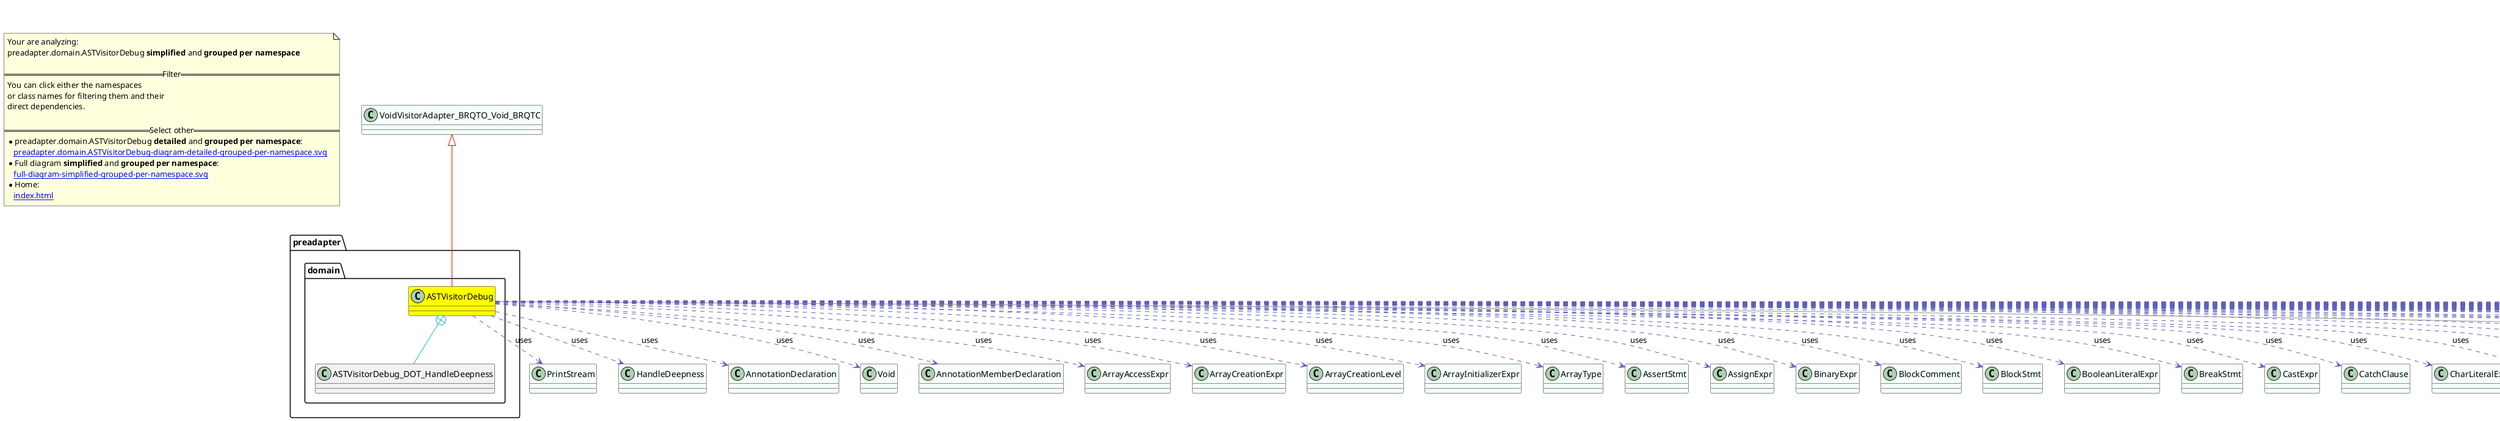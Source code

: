 @startuml
title <size:20>preadapter.domain.ASTVisitorDebug **simplified** and **grouped per namespace**</size>
note "Your are analyzing:\npreadapter.domain.ASTVisitorDebug **simplified** and **grouped per namespace**\n\n==Filter==\nYou can click either the namespaces \nor class names for filtering them and their\ndirect dependencies.\n\n==Select other==\n* preadapter.domain.ASTVisitorDebug **detailed** and **grouped per namespace**:\n   [[preadapter.domain.ASTVisitorDebug-diagram-detailed-grouped-per-namespace.svg]]\n* Full diagram **simplified** and **grouped per namespace**:\n   [[full-diagram-simplified-grouped-per-namespace.svg]]\n* Home:\n   [[index.html]]" as FloatingNote
class VoidVisitorAdapter_BRQTO_Void_BRQTC [[VoidVisitorAdapter_BRQTO_Void_BRQTC-diagram-simplified-grouped-per-namespace.svg]] #MintCream {
}
class PrintStream [[PrintStream-diagram-simplified-grouped-per-namespace.svg]] #MintCream {
}
class HandleDeepness [[HandleDeepness-diagram-simplified-grouped-per-namespace.svg]] #MintCream {
}
class AnnotationDeclaration [[AnnotationDeclaration-diagram-simplified-grouped-per-namespace.svg]] #MintCream {
}
class Void [[Void-diagram-simplified-grouped-per-namespace.svg]] #MintCream {
}
class AnnotationMemberDeclaration [[AnnotationMemberDeclaration-diagram-simplified-grouped-per-namespace.svg]] #MintCream {
}
class ArrayAccessExpr [[ArrayAccessExpr-diagram-simplified-grouped-per-namespace.svg]] #MintCream {
}
class ArrayCreationExpr [[ArrayCreationExpr-diagram-simplified-grouped-per-namespace.svg]] #MintCream {
}
class ArrayCreationLevel [[ArrayCreationLevel-diagram-simplified-grouped-per-namespace.svg]] #MintCream {
}
class ArrayInitializerExpr [[ArrayInitializerExpr-diagram-simplified-grouped-per-namespace.svg]] #MintCream {
}
class ArrayType [[ArrayType-diagram-simplified-grouped-per-namespace.svg]] #MintCream {
}
class AssertStmt [[AssertStmt-diagram-simplified-grouped-per-namespace.svg]] #MintCream {
}
class AssignExpr [[AssignExpr-diagram-simplified-grouped-per-namespace.svg]] #MintCream {
}
class BinaryExpr [[BinaryExpr-diagram-simplified-grouped-per-namespace.svg]] #MintCream {
}
class BlockComment [[BlockComment-diagram-simplified-grouped-per-namespace.svg]] #MintCream {
}
class BlockStmt [[BlockStmt-diagram-simplified-grouped-per-namespace.svg]] #MintCream {
}
class BooleanLiteralExpr [[BooleanLiteralExpr-diagram-simplified-grouped-per-namespace.svg]] #MintCream {
}
class BreakStmt [[BreakStmt-diagram-simplified-grouped-per-namespace.svg]] #MintCream {
}
class CastExpr [[CastExpr-diagram-simplified-grouped-per-namespace.svg]] #MintCream {
}
class CatchClause [[CatchClause-diagram-simplified-grouped-per-namespace.svg]] #MintCream {
}
class CharLiteralExpr [[CharLiteralExpr-diagram-simplified-grouped-per-namespace.svg]] #MintCream {
}
class ClassExpr [[ClassExpr-diagram-simplified-grouped-per-namespace.svg]] #MintCream {
}
class ClassOrInterfaceDeclaration [[ClassOrInterfaceDeclaration-diagram-simplified-grouped-per-namespace.svg]] #MintCream {
}
class ClassOrInterfaceType [[ClassOrInterfaceType-diagram-simplified-grouped-per-namespace.svg]] #MintCream {
}
class CompilationUnit [[CompilationUnit-diagram-simplified-grouped-per-namespace.svg]] #MintCream {
}
class ConditionalExpr [[ConditionalExpr-diagram-simplified-grouped-per-namespace.svg]] #MintCream {
}
class ConstructorDeclaration [[ConstructorDeclaration-diagram-simplified-grouped-per-namespace.svg]] #MintCream {
}
class ContinueStmt [[ContinueStmt-diagram-simplified-grouped-per-namespace.svg]] #MintCream {
}
class DoStmt [[DoStmt-diagram-simplified-grouped-per-namespace.svg]] #MintCream {
}
class DoubleLiteralExpr [[DoubleLiteralExpr-diagram-simplified-grouped-per-namespace.svg]] #MintCream {
}
class EmptyStmt [[EmptyStmt-diagram-simplified-grouped-per-namespace.svg]] #MintCream {
}
class EnclosedExpr [[EnclosedExpr-diagram-simplified-grouped-per-namespace.svg]] #MintCream {
}
class EnumConstantDeclaration [[EnumConstantDeclaration-diagram-simplified-grouped-per-namespace.svg]] #MintCream {
}
class EnumDeclaration [[EnumDeclaration-diagram-simplified-grouped-per-namespace.svg]] #MintCream {
}
class ExplicitConstructorInvocationStmt [[ExplicitConstructorInvocationStmt-diagram-simplified-grouped-per-namespace.svg]] #MintCream {
}
class ExpressionStmt [[ExpressionStmt-diagram-simplified-grouped-per-namespace.svg]] #MintCream {
}
class FieldAccessExpr [[FieldAccessExpr-diagram-simplified-grouped-per-namespace.svg]] #MintCream {
}
class FieldDeclaration [[FieldDeclaration-diagram-simplified-grouped-per-namespace.svg]] #MintCream {
}
class ForEachStmt [[ForEachStmt-diagram-simplified-grouped-per-namespace.svg]] #MintCream {
}
class ForStmt [[ForStmt-diagram-simplified-grouped-per-namespace.svg]] #MintCream {
}
class IfStmt [[IfStmt-diagram-simplified-grouped-per-namespace.svg]] #MintCream {
}
class ImportDeclaration [[ImportDeclaration-diagram-simplified-grouped-per-namespace.svg]] #MintCream {
}
class InitializerDeclaration [[InitializerDeclaration-diagram-simplified-grouped-per-namespace.svg]] #MintCream {
}
class InstanceOfExpr [[InstanceOfExpr-diagram-simplified-grouped-per-namespace.svg]] #MintCream {
}
class IntegerLiteralExpr [[IntegerLiteralExpr-diagram-simplified-grouped-per-namespace.svg]] #MintCream {
}
class IntersectionType [[IntersectionType-diagram-simplified-grouped-per-namespace.svg]] #MintCream {
}
class JavadocComment [[JavadocComment-diagram-simplified-grouped-per-namespace.svg]] #MintCream {
}
class LabeledStmt [[LabeledStmt-diagram-simplified-grouped-per-namespace.svg]] #MintCream {
}
class LambdaExpr [[LambdaExpr-diagram-simplified-grouped-per-namespace.svg]] #MintCream {
}
class LineComment [[LineComment-diagram-simplified-grouped-per-namespace.svg]] #MintCream {
}
class LocalClassDeclarationStmt [[LocalClassDeclarationStmt-diagram-simplified-grouped-per-namespace.svg]] #MintCream {
}
class LongLiteralExpr [[LongLiteralExpr-diagram-simplified-grouped-per-namespace.svg]] #MintCream {
}
class MarkerAnnotationExpr [[MarkerAnnotationExpr-diagram-simplified-grouped-per-namespace.svg]] #MintCream {
}
class MemberValuetuple [[MemberValuetuple-diagram-simplified-grouped-per-namespace.svg]] #MintCream {
}
class MethodCallExpr [[MethodCallExpr-diagram-simplified-grouped-per-namespace.svg]] #MintCream {
}
class MethodDeclaration [[MethodDeclaration-diagram-simplified-grouped-per-namespace.svg]] #MintCream {
}
class MethodReferenceExpr [[MethodReferenceExpr-diagram-simplified-grouped-per-namespace.svg]] #MintCream {
}
class ModuleDeclaration [[ModuleDeclaration-diagram-simplified-grouped-per-namespace.svg]] #MintCream {
}
class ModuleExportsDirective [[ModuleExportsDirective-diagram-simplified-grouped-per-namespace.svg]] #MintCream {
}
class ModuleOpensDirective [[ModuleOpensDirective-diagram-simplified-grouped-per-namespace.svg]] #MintCream {
}
class ModuleProvidesDirective [[ModuleProvidesDirective-diagram-simplified-grouped-per-namespace.svg]] #MintCream {
}
class ModuleRequiresDirective [[ModuleRequiresDirective-diagram-simplified-grouped-per-namespace.svg]] #MintCream {
}
class ModuleUsesDirective [[ModuleUsesDirective-diagram-simplified-grouped-per-namespace.svg]] #MintCream {
}
class Name [[Name-diagram-simplified-grouped-per-namespace.svg]] #MintCream {
}
class NameExpr [[NameExpr-diagram-simplified-grouped-per-namespace.svg]] #MintCream {
}
class Nodelist [[Nodelist-diagram-simplified-grouped-per-namespace.svg]] #MintCream {
}
class NormalAnnotationExpr [[NormalAnnotationExpr-diagram-simplified-grouped-per-namespace.svg]] #MintCream {
}
class NullLiteralExpr [[NullLiteralExpr-diagram-simplified-grouped-per-namespace.svg]] #MintCream {
}
class ObjectCreationExpr [[ObjectCreationExpr-diagram-simplified-grouped-per-namespace.svg]] #MintCream {
}
class PackageDeclaration [[PackageDeclaration-diagram-simplified-grouped-per-namespace.svg]] #MintCream {
}
class Parameter [[Parameter-diagram-simplified-grouped-per-namespace.svg]] #MintCream {
}
class PrimitiveType [[PrimitiveType-diagram-simplified-grouped-per-namespace.svg]] #MintCream {
}
class ReturnStmt [[ReturnStmt-diagram-simplified-grouped-per-namespace.svg]] #MintCream {
}
class SimpleName [[SimpleName-diagram-simplified-grouped-per-namespace.svg]] #MintCream {
}
class SingleMemberAnnotationExpr [[SingleMemberAnnotationExpr-diagram-simplified-grouped-per-namespace.svg]] #MintCream {
}
class StringLiteralExpr [[StringLiteralExpr-diagram-simplified-grouped-per-namespace.svg]] #MintCream {
}
class SuperExpr [[SuperExpr-diagram-simplified-grouped-per-namespace.svg]] #MintCream {
}
class SwitchEntry [[SwitchEntry-diagram-simplified-grouped-per-namespace.svg]] #MintCream {
}
class SwitchStmt [[SwitchStmt-diagram-simplified-grouped-per-namespace.svg]] #MintCream {
}
class SynchronizedStmt [[SynchronizedStmt-diagram-simplified-grouped-per-namespace.svg]] #MintCream {
}
class ThisExpr [[ThisExpr-diagram-simplified-grouped-per-namespace.svg]] #MintCream {
}
class ThrowStmt [[ThrowStmt-diagram-simplified-grouped-per-namespace.svg]] #MintCream {
}
class TryStmt [[TryStmt-diagram-simplified-grouped-per-namespace.svg]] #MintCream {
}
class TypeExpr [[TypeExpr-diagram-simplified-grouped-per-namespace.svg]] #MintCream {
}
class TypeParameter [[TypeParameter-diagram-simplified-grouped-per-namespace.svg]] #MintCream {
}
class UnaryExpr [[UnaryExpr-diagram-simplified-grouped-per-namespace.svg]] #MintCream {
}
class UnionType [[UnionType-diagram-simplified-grouped-per-namespace.svg]] #MintCream {
}
class UnknownType [[UnknownType-diagram-simplified-grouped-per-namespace.svg]] #MintCream {
}
class UnparsableStmt [[UnparsableStmt-diagram-simplified-grouped-per-namespace.svg]] #MintCream {
}
class VariableDeclarationExpr [[VariableDeclarationExpr-diagram-simplified-grouped-per-namespace.svg]] #MintCream {
}
class VariableDeclarator [[VariableDeclarator-diagram-simplified-grouped-per-namespace.svg]] #MintCream {
}
class VoidType [[VoidType-diagram-simplified-grouped-per-namespace.svg]] #MintCream {
}
class WhileStmt [[WhileStmt-diagram-simplified-grouped-per-namespace.svg]] #MintCream {
}
class WildcardType [[WildcardType-diagram-simplified-grouped-per-namespace.svg]] #MintCream {
}
class String_BRQTO__BRQTC [[String_BRQTO__BRQTC-diagram-simplified-grouped-per-namespace.svg]] #MintCream {
}
' Closing all previous_sub_namespace_list namespace None because file analysis is finished.
namespace preadapter [[preadapter-diagram-simplified-grouped-per-namespace.svg]] {
namespace preadapter.domain [[preadapter.domain-diagram-simplified-grouped-per-namespace.svg]] {
  class preadapter.domain.ASTVisitorDebug [[preadapter.domain.ASTVisitorDebug-diagram-simplified-grouped-per-namespace.svg]] #yellow {
  }
  class preadapter.domain.ASTVisitorDebug_DOT_HandleDeepness [[preadapter.domain.ASTVisitorDebug_DOT_HandleDeepness-diagram-simplified-grouped-per-namespace.svg]]  {
  }
'Compared namespace preadapter.domain [[preadapter.domain-diagram-simplified-grouped-per-namespace.svg]] { with last element of   }
' Closing all previous_sub_namespace_list namespace None because file analysis is finished.
' Closing namespace domain
}
' Closing namespace preadapter
}
 ' *************************************** 
 ' *************************************** 
 ' *************************************** 
' Class relations extracted from namespace:
' 
' Class relations extracted from namespace:
' preadapter.domain
VoidVisitorAdapter_BRQTO_Void_BRQTC <|-[#red]- preadapter.domain.ASTVisitorDebug
preadapter.domain.ASTVisitorDebug +-[#10BBBB]- preadapter.domain.ASTVisitorDebug_DOT_HandleDeepness 
preadapter.domain.ASTVisitorDebug .[#6060BB].> PrintStream  : uses 
preadapter.domain.ASTVisitorDebug .[#6060BB].> HandleDeepness  : uses 
preadapter.domain.ASTVisitorDebug .[#6060BB].> AnnotationDeclaration  : uses 
preadapter.domain.ASTVisitorDebug .[#6060BB].> Void  : uses 
preadapter.domain.ASTVisitorDebug .[#6060BB].> AnnotationMemberDeclaration  : uses 
preadapter.domain.ASTVisitorDebug .[#6060BB].> ArrayAccessExpr  : uses 
preadapter.domain.ASTVisitorDebug .[#6060BB].> ArrayCreationExpr  : uses 
preadapter.domain.ASTVisitorDebug .[#6060BB].> ArrayCreationLevel  : uses 
preadapter.domain.ASTVisitorDebug .[#6060BB].> ArrayInitializerExpr  : uses 
preadapter.domain.ASTVisitorDebug .[#6060BB].> ArrayType  : uses 
preadapter.domain.ASTVisitorDebug .[#6060BB].> AssertStmt  : uses 
preadapter.domain.ASTVisitorDebug .[#6060BB].> AssignExpr  : uses 
preadapter.domain.ASTVisitorDebug .[#6060BB].> BinaryExpr  : uses 
preadapter.domain.ASTVisitorDebug .[#6060BB].> BlockComment  : uses 
preadapter.domain.ASTVisitorDebug .[#6060BB].> BlockStmt  : uses 
preadapter.domain.ASTVisitorDebug .[#6060BB].> BooleanLiteralExpr  : uses 
preadapter.domain.ASTVisitorDebug .[#6060BB].> BreakStmt  : uses 
preadapter.domain.ASTVisitorDebug .[#6060BB].> CastExpr  : uses 
preadapter.domain.ASTVisitorDebug .[#6060BB].> CatchClause  : uses 
preadapter.domain.ASTVisitorDebug .[#6060BB].> CharLiteralExpr  : uses 
preadapter.domain.ASTVisitorDebug .[#6060BB].> ClassExpr  : uses 
preadapter.domain.ASTVisitorDebug .[#6060BB].> ClassOrInterfaceDeclaration  : uses 
preadapter.domain.ASTVisitorDebug .[#6060BB].> ClassOrInterfaceType  : uses 
preadapter.domain.ASTVisitorDebug .[#6060BB].> CompilationUnit  : uses 
preadapter.domain.ASTVisitorDebug .[#6060BB].> ConditionalExpr  : uses 
preadapter.domain.ASTVisitorDebug .[#6060BB].> ConstructorDeclaration  : uses 
preadapter.domain.ASTVisitorDebug .[#6060BB].> ContinueStmt  : uses 
preadapter.domain.ASTVisitorDebug .[#6060BB].> DoStmt  : uses 
preadapter.domain.ASTVisitorDebug .[#6060BB].> DoubleLiteralExpr  : uses 
preadapter.domain.ASTVisitorDebug .[#6060BB].> EmptyStmt  : uses 
preadapter.domain.ASTVisitorDebug .[#6060BB].> EnclosedExpr  : uses 
preadapter.domain.ASTVisitorDebug .[#6060BB].> EnumConstantDeclaration  : uses 
preadapter.domain.ASTVisitorDebug .[#6060BB].> EnumDeclaration  : uses 
preadapter.domain.ASTVisitorDebug .[#6060BB].> ExplicitConstructorInvocationStmt  : uses 
preadapter.domain.ASTVisitorDebug .[#6060BB].> ExpressionStmt  : uses 
preadapter.domain.ASTVisitorDebug .[#6060BB].> FieldAccessExpr  : uses 
preadapter.domain.ASTVisitorDebug .[#6060BB].> FieldDeclaration  : uses 
preadapter.domain.ASTVisitorDebug .[#6060BB].> ForEachStmt  : uses 
preadapter.domain.ASTVisitorDebug .[#6060BB].> ForStmt  : uses 
preadapter.domain.ASTVisitorDebug .[#6060BB].> IfStmt  : uses 
preadapter.domain.ASTVisitorDebug .[#6060BB].> ImportDeclaration  : uses 
preadapter.domain.ASTVisitorDebug .[#6060BB].> InitializerDeclaration  : uses 
preadapter.domain.ASTVisitorDebug .[#6060BB].> InstanceOfExpr  : uses 
preadapter.domain.ASTVisitorDebug .[#6060BB].> IntegerLiteralExpr  : uses 
preadapter.domain.ASTVisitorDebug .[#6060BB].> IntersectionType  : uses 
preadapter.domain.ASTVisitorDebug .[#6060BB].> JavadocComment  : uses 
preadapter.domain.ASTVisitorDebug .[#6060BB].> LabeledStmt  : uses 
preadapter.domain.ASTVisitorDebug .[#6060BB].> LambdaExpr  : uses 
preadapter.domain.ASTVisitorDebug .[#6060BB].> LineComment  : uses 
preadapter.domain.ASTVisitorDebug .[#6060BB].> LocalClassDeclarationStmt  : uses 
preadapter.domain.ASTVisitorDebug .[#6060BB].> LongLiteralExpr  : uses 
preadapter.domain.ASTVisitorDebug .[#6060BB].> MarkerAnnotationExpr  : uses 
preadapter.domain.ASTVisitorDebug .[#6060BB].> MemberValuetuple  : uses 
preadapter.domain.ASTVisitorDebug .[#6060BB].> MethodCallExpr  : uses 
preadapter.domain.ASTVisitorDebug .[#6060BB].> MethodDeclaration  : uses 
preadapter.domain.ASTVisitorDebug .[#6060BB].> MethodReferenceExpr  : uses 
preadapter.domain.ASTVisitorDebug .[#6060BB].> ModuleDeclaration  : uses 
preadapter.domain.ASTVisitorDebug .[#6060BB].> ModuleExportsDirective  : uses 
preadapter.domain.ASTVisitorDebug .[#6060BB].> ModuleOpensDirective  : uses 
preadapter.domain.ASTVisitorDebug .[#6060BB].> ModuleProvidesDirective  : uses 
preadapter.domain.ASTVisitorDebug .[#6060BB].> ModuleRequiresDirective  : uses 
preadapter.domain.ASTVisitorDebug .[#6060BB].> ModuleUsesDirective  : uses 
preadapter.domain.ASTVisitorDebug .[#6060BB].> Name  : uses 
preadapter.domain.ASTVisitorDebug .[#6060BB].> NameExpr  : uses 
preadapter.domain.ASTVisitorDebug .[#6060BB].> Nodelist  : uses 
preadapter.domain.ASTVisitorDebug .[#6060BB].> NormalAnnotationExpr  : uses 
preadapter.domain.ASTVisitorDebug .[#6060BB].> NullLiteralExpr  : uses 
preadapter.domain.ASTVisitorDebug .[#6060BB].> ObjectCreationExpr  : uses 
preadapter.domain.ASTVisitorDebug .[#6060BB].> PackageDeclaration  : uses 
preadapter.domain.ASTVisitorDebug .[#6060BB].> Parameter  : uses 
preadapter.domain.ASTVisitorDebug .[#6060BB].> PrimitiveType  : uses 
preadapter.domain.ASTVisitorDebug .[#6060BB].> ReturnStmt  : uses 
preadapter.domain.ASTVisitorDebug .[#6060BB].> SimpleName  : uses 
preadapter.domain.ASTVisitorDebug .[#6060BB].> SingleMemberAnnotationExpr  : uses 
preadapter.domain.ASTVisitorDebug .[#6060BB].> StringLiteralExpr  : uses 
preadapter.domain.ASTVisitorDebug .[#6060BB].> SuperExpr  : uses 
preadapter.domain.ASTVisitorDebug .[#6060BB].> SwitchEntry  : uses 
preadapter.domain.ASTVisitorDebug .[#6060BB].> SwitchStmt  : uses 
preadapter.domain.ASTVisitorDebug .[#6060BB].> SynchronizedStmt  : uses 
preadapter.domain.ASTVisitorDebug .[#6060BB].> ThisExpr  : uses 
preadapter.domain.ASTVisitorDebug .[#6060BB].> ThrowStmt  : uses 
preadapter.domain.ASTVisitorDebug .[#6060BB].> TryStmt  : uses 
preadapter.domain.ASTVisitorDebug .[#6060BB].> TypeExpr  : uses 
preadapter.domain.ASTVisitorDebug .[#6060BB].> TypeParameter  : uses 
preadapter.domain.ASTVisitorDebug .[#6060BB].> UnaryExpr  : uses 
preadapter.domain.ASTVisitorDebug .[#6060BB].> UnionType  : uses 
preadapter.domain.ASTVisitorDebug .[#6060BB].> UnknownType  : uses 
preadapter.domain.ASTVisitorDebug .[#6060BB].> UnparsableStmt  : uses 
preadapter.domain.ASTVisitorDebug .[#6060BB].> VariableDeclarationExpr  : uses 
preadapter.domain.ASTVisitorDebug .[#6060BB].> VariableDeclarator  : uses 
preadapter.domain.ASTVisitorDebug .[#6060BB].> VoidType  : uses 
preadapter.domain.ASTVisitorDebug .[#6060BB].> WhileStmt  : uses 
preadapter.domain.ASTVisitorDebug .[#6060BB].> WildcardType  : uses 
preadapter.domain.ASTVisitorDebug .[#6060BB].> String_BRQTO__BRQTC  : uses 
preadapter.domain.ASTVisitorDebug -[#909090]-> CompilationUnit  : uses 
@enduml